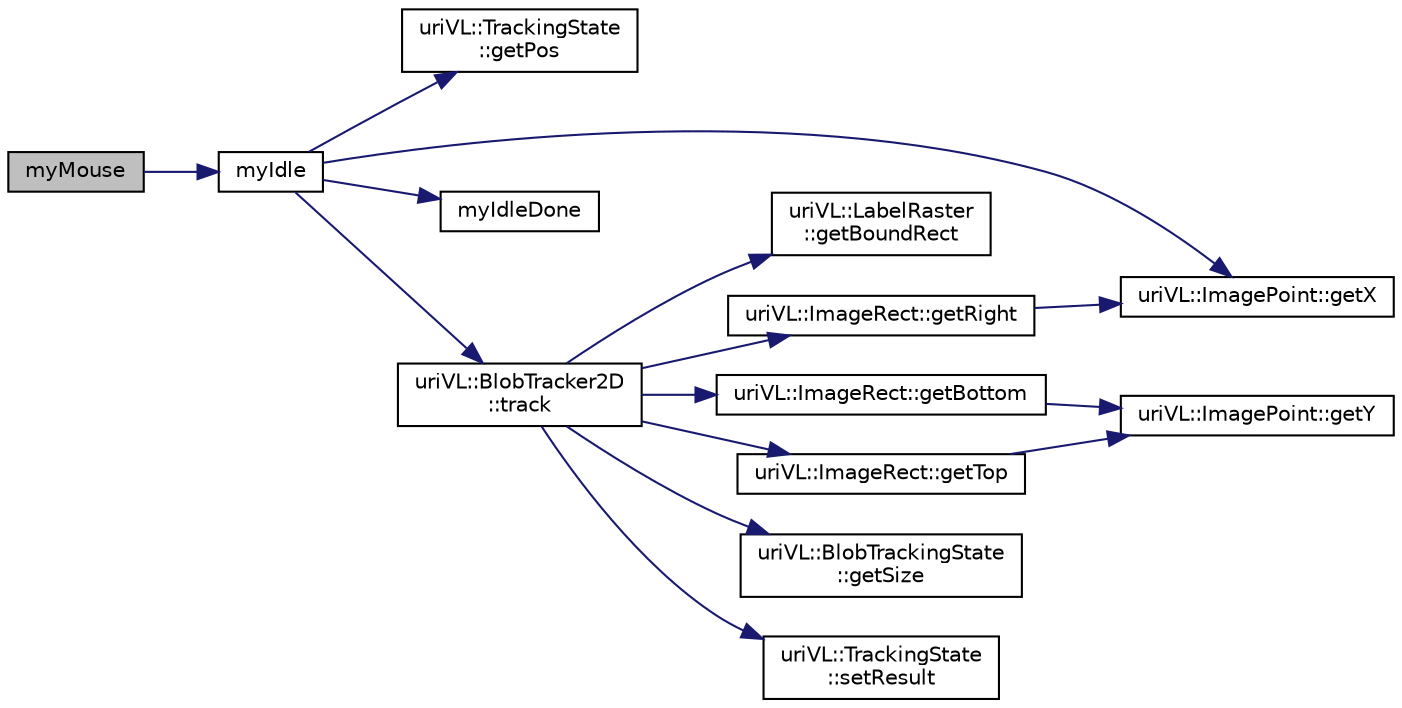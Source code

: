 digraph "myMouse"
{
  edge [fontname="Helvetica",fontsize="10",labelfontname="Helvetica",labelfontsize="10"];
  node [fontname="Helvetica",fontsize="10",shape=record];
  rankdir="LR";
  Node1 [label="myMouse",height=0.2,width=0.4,color="black", fillcolor="grey75", style="filled", fontcolor="black"];
  Node1 -> Node2 [color="midnightblue",fontsize="10",style="solid",fontname="Helvetica"];
  Node2 [label="myIdle",height=0.2,width=0.4,color="black", fillcolor="white", style="filled",URL="$Tracking2D__main_8cpp.html#a8b6b5874f18eb288af28f2ea8dc37afd"];
  Node2 -> Node3 [color="midnightblue",fontsize="10",style="solid",fontname="Helvetica"];
  Node3 [label="uriVL::TrackingState\l::getPos",height=0.2,width=0.4,color="black", fillcolor="white", style="filled",URL="$classuriVL_1_1TrackingState.html#a00a2021bf2969596941434f48bea56c3",tooltip="get the position in state information "];
  Node2 -> Node4 [color="midnightblue",fontsize="10",style="solid",fontname="Helvetica"];
  Node4 [label="uriVL::ImagePoint::getX",height=0.2,width=0.4,color="black", fillcolor="white", style="filled",URL="$classuriVL_1_1ImagePoint.html#a4845eb34e164c8dffd9b366cf61f3f5b",tooltip="Returns the point&#39;s x coordinate. "];
  Node2 -> Node5 [color="midnightblue",fontsize="10",style="solid",fontname="Helvetica"];
  Node5 [label="myIdleDone",height=0.2,width=0.4,color="black", fillcolor="white", style="filled",URL="$Tracking2D__main_8cpp.html#aecb76b76a1aa99390ebe7615612927dd"];
  Node2 -> Node6 [color="midnightblue",fontsize="10",style="solid",fontname="Helvetica"];
  Node6 [label="uriVL::BlobTracker2D\l::track",height=0.2,width=0.4,color="black", fillcolor="white", style="filled",URL="$classuriVL_1_1BlobTracker2D.html#a84d333c8a54cc8b903ef1c613771abe2"];
  Node6 -> Node7 [color="midnightblue",fontsize="10",style="solid",fontname="Helvetica"];
  Node7 [label="uriVL::LabelRaster\l::getBoundRect",height=0.2,width=0.4,color="black", fillcolor="white", style="filled",URL="$classuriVL_1_1LabelRaster.html#af143d20cc3b0f8896ea4e4c76e42ce46",tooltip="Returns the label raster&#39;s bounding rectangle. "];
  Node6 -> Node8 [color="midnightblue",fontsize="10",style="solid",fontname="Helvetica"];
  Node8 [label="uriVL::ImageRect::getRight",height=0.2,width=0.4,color="black", fillcolor="white", style="filled",URL="$classuriVL_1_1ImageRect.html#a89884bd1866a1b7ffb67d4cc1ec1a052",tooltip="Returns the maximum x coordinate of the rectangle. "];
  Node8 -> Node4 [color="midnightblue",fontsize="10",style="solid",fontname="Helvetica"];
  Node6 -> Node9 [color="midnightblue",fontsize="10",style="solid",fontname="Helvetica"];
  Node9 [label="uriVL::ImageRect::getBottom",height=0.2,width=0.4,color="black", fillcolor="white", style="filled",URL="$classuriVL_1_1ImageRect.html#acb34c902550ecb25f7fa6ffb620aea71",tooltip="Returns the maximum y coordinate of the rectangle. "];
  Node9 -> Node10 [color="midnightblue",fontsize="10",style="solid",fontname="Helvetica"];
  Node10 [label="uriVL::ImagePoint::getY",height=0.2,width=0.4,color="black", fillcolor="white", style="filled",URL="$classuriVL_1_1ImagePoint.html#a4edda1ad5b1f3b39db3ac200dfddf016",tooltip="Returns the point&#39;s y coordinate. "];
  Node6 -> Node11 [color="midnightblue",fontsize="10",style="solid",fontname="Helvetica"];
  Node11 [label="uriVL::ImageRect::getTop",height=0.2,width=0.4,color="black", fillcolor="white", style="filled",URL="$classuriVL_1_1ImageRect.html#a2715b0a7b291354fd839a95ece0e0aba",tooltip="Returns the minimum y coordinate of the rectangle. "];
  Node11 -> Node10 [color="midnightblue",fontsize="10",style="solid",fontname="Helvetica"];
  Node6 -> Node12 [color="midnightblue",fontsize="10",style="solid",fontname="Helvetica"];
  Node12 [label="uriVL::BlobTrackingState\l::getSize",height=0.2,width=0.4,color="black", fillcolor="white", style="filled",URL="$classuriVL_1_1BlobTrackingState.html#a0d3b2117d47ae055486c756d8ef278af",tooltip="get the size of the blob "];
  Node6 -> Node13 [color="midnightblue",fontsize="10",style="solid",fontname="Helvetica"];
  Node13 [label="uriVL::TrackingState\l::setResult",height=0.2,width=0.4,color="black", fillcolor="white", style="filled",URL="$classuriVL_1_1TrackingState.html#abb07e4e140f51414149a3b6735fb58a5",tooltip="set tracking result "];
}

